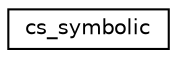 digraph "Graphical Class Hierarchy"
{
 // INTERACTIVE_SVG=YES
  edge [fontname="Helvetica",fontsize="10",labelfontname="Helvetica",labelfontsize="10"];
  node [fontname="Helvetica",fontsize="10",shape=record];
  rankdir="LR";
  Node1 [label="cs_symbolic",height=0.2,width=0.4,color="black", fillcolor="white", style="filled",URL="$structcs__symbolic.html"];
}
